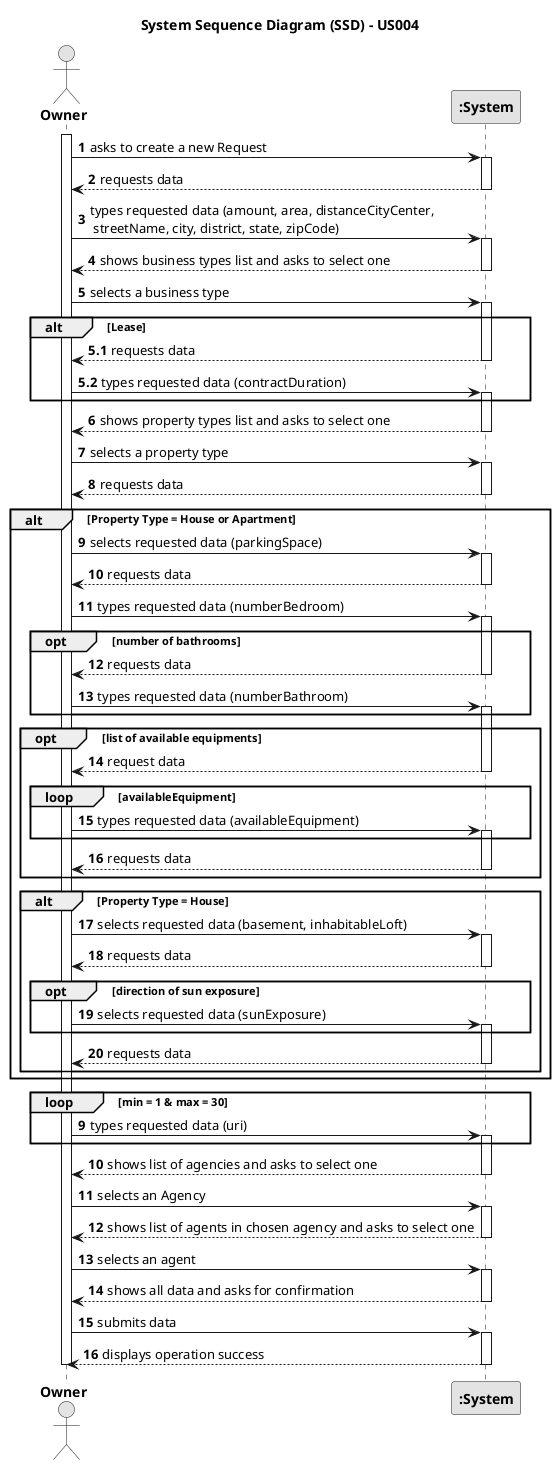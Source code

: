 @startuml

skinparam monochrome true
skinparam packageStyle rectangle
skinparam shadowing false

actor "<b>Owner</b>" as Owner
participant "<b>:System</b>" as System

title System Sequence Diagram (SSD) - US004

autonumber

activate Owner

    Owner -> System : asks to create a new Request

        activate System

        System --> Owner : requests data

        deactivate System

    Owner -> System : types requested data (amount, area, distanceCityCenter,\n streetName, city, district, state, zipCode)

        activate System

        System --> Owner : shows business types list and asks to select one

        deactivate System

    Owner -> System : selects a business type

        activate System

            alt Lease

                autonumber 5.1
                System --> Owner : requests data

                deactivate System

                Owner -> System : types requested data (contractDuration)

                activate System

            end alt

        autonumber 6

        activate System

        System --> Owner : shows property types list and asks to select one

        deactivate System

    Owner -> System : selects a property type

     activate System

     System --> Owner : requests data

     deactivate System

     alt Property Type = House or Apartment

            Owner -> System : selects requested data (parkingSpace)

                 activate System

            System --> Owner : requests data
                 deactivate System

            Owner -> System : types requested data (numberBedroom)

                activate System

           opt number of bathrooms

                        System --> Owner : requests data
                        deactivate System

                Owner -> System : types requested data (numberBathroom)
                        activate System

           end  opt

                       opt list of available equipments

                        System --> Owner : request data
                        deactivate System

                            loop availableEquipment

                Owner -> System : types requested data (availableEquipment)

                                activate System
                            end loop

            System --> Owner : requests data

            deactivate System

            end opt

           alt Property Type = House

              Owner -> System : selects requested data (basement, inhabitableLoft)

              activate System

              System --> Owner : requests data
              deactivate System

              opt direction of sun exposure

                   Owner -> System : selects requested data (sunExposure)
                   activate System
              end opt

               System --> Owner : requests data
               deactivate System

           end alt

     end alt

        loop min = 1 & max = 30

            autonumber 9

     Owner -> System : types requested data (uri)

            activate System
        end loop

    System --> Owner : shows list of agencies and asks to select one
    deactivate System

     Owner -> System : selects an Agency

        activate System

        System --> Owner : shows list of agents in chosen agency and asks to select one
        deactivate System

     Owner -> System : selects an agent

        activate System

        System --> Owner : shows all data and asks for confirmation

        deactivate System

     Owner -> System : submits data

        activate System

        System --> Owner : displays operation success
        deactivate System

deactivate Owner
@enduml